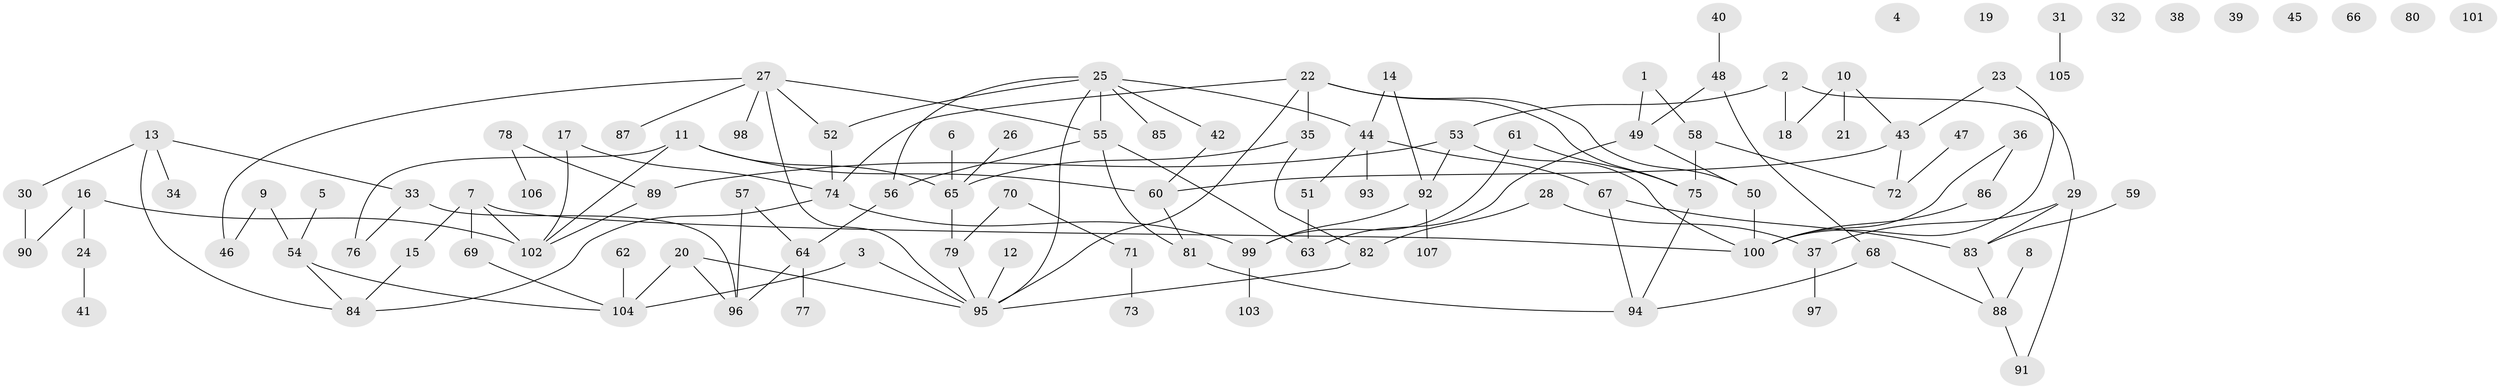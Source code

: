 // Generated by graph-tools (version 1.1) at 2025/49/03/09/25 03:49:12]
// undirected, 107 vertices, 134 edges
graph export_dot {
graph [start="1"]
  node [color=gray90,style=filled];
  1;
  2;
  3;
  4;
  5;
  6;
  7;
  8;
  9;
  10;
  11;
  12;
  13;
  14;
  15;
  16;
  17;
  18;
  19;
  20;
  21;
  22;
  23;
  24;
  25;
  26;
  27;
  28;
  29;
  30;
  31;
  32;
  33;
  34;
  35;
  36;
  37;
  38;
  39;
  40;
  41;
  42;
  43;
  44;
  45;
  46;
  47;
  48;
  49;
  50;
  51;
  52;
  53;
  54;
  55;
  56;
  57;
  58;
  59;
  60;
  61;
  62;
  63;
  64;
  65;
  66;
  67;
  68;
  69;
  70;
  71;
  72;
  73;
  74;
  75;
  76;
  77;
  78;
  79;
  80;
  81;
  82;
  83;
  84;
  85;
  86;
  87;
  88;
  89;
  90;
  91;
  92;
  93;
  94;
  95;
  96;
  97;
  98;
  99;
  100;
  101;
  102;
  103;
  104;
  105;
  106;
  107;
  1 -- 49;
  1 -- 58;
  2 -- 18;
  2 -- 29;
  2 -- 53;
  3 -- 95;
  3 -- 104;
  5 -- 54;
  6 -- 65;
  7 -- 15;
  7 -- 69;
  7 -- 100;
  7 -- 102;
  8 -- 88;
  9 -- 46;
  9 -- 54;
  10 -- 18;
  10 -- 21;
  10 -- 43;
  11 -- 60;
  11 -- 65;
  11 -- 76;
  11 -- 102;
  12 -- 95;
  13 -- 30;
  13 -- 33;
  13 -- 34;
  13 -- 84;
  14 -- 44;
  14 -- 92;
  15 -- 84;
  16 -- 24;
  16 -- 90;
  16 -- 102;
  17 -- 74;
  17 -- 102;
  20 -- 95;
  20 -- 96;
  20 -- 104;
  22 -- 35;
  22 -- 50;
  22 -- 74;
  22 -- 75;
  22 -- 95;
  23 -- 43;
  23 -- 100;
  24 -- 41;
  25 -- 42;
  25 -- 44;
  25 -- 52;
  25 -- 55;
  25 -- 56;
  25 -- 85;
  25 -- 95;
  26 -- 65;
  27 -- 46;
  27 -- 52;
  27 -- 55;
  27 -- 87;
  27 -- 95;
  27 -- 98;
  28 -- 37;
  28 -- 82;
  29 -- 37;
  29 -- 83;
  29 -- 91;
  30 -- 90;
  31 -- 105;
  33 -- 76;
  33 -- 96;
  35 -- 65;
  35 -- 82;
  36 -- 86;
  36 -- 100;
  37 -- 97;
  40 -- 48;
  42 -- 60;
  43 -- 60;
  43 -- 72;
  44 -- 51;
  44 -- 67;
  44 -- 93;
  47 -- 72;
  48 -- 49;
  48 -- 68;
  49 -- 50;
  49 -- 63;
  50 -- 100;
  51 -- 63;
  52 -- 74;
  53 -- 89;
  53 -- 92;
  53 -- 100;
  54 -- 84;
  54 -- 104;
  55 -- 56;
  55 -- 63;
  55 -- 81;
  56 -- 64;
  57 -- 64;
  57 -- 96;
  58 -- 72;
  58 -- 75;
  59 -- 83;
  60 -- 81;
  61 -- 75;
  61 -- 99;
  62 -- 104;
  64 -- 77;
  64 -- 96;
  65 -- 79;
  67 -- 83;
  67 -- 94;
  68 -- 88;
  68 -- 94;
  69 -- 104;
  70 -- 71;
  70 -- 79;
  71 -- 73;
  74 -- 84;
  74 -- 99;
  75 -- 94;
  78 -- 89;
  78 -- 106;
  79 -- 95;
  81 -- 94;
  82 -- 95;
  83 -- 88;
  86 -- 100;
  88 -- 91;
  89 -- 102;
  92 -- 99;
  92 -- 107;
  99 -- 103;
}
